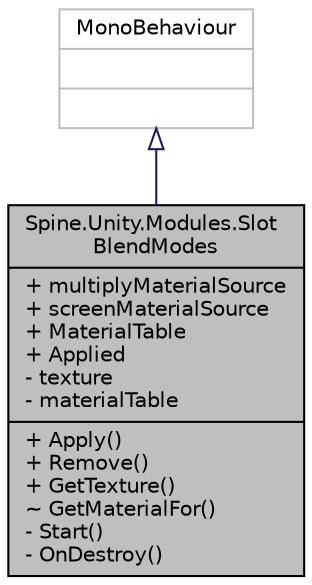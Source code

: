 digraph "Spine.Unity.Modules.SlotBlendModes"
{
 // LATEX_PDF_SIZE
  edge [fontname="Helvetica",fontsize="10",labelfontname="Helvetica",labelfontsize="10"];
  node [fontname="Helvetica",fontsize="10",shape=record];
  Node1 [label="{Spine.Unity.Modules.Slot\lBlendModes\n|+ multiplyMaterialSource\l+ screenMaterialSource\l+ MaterialTable\l+ Applied\l- texture\l- materialTable\l|+ Apply()\l+ Remove()\l+ GetTexture()\l~ GetMaterialFor()\l- Start()\l- OnDestroy()\l}",height=0.2,width=0.4,color="black", fillcolor="grey75", style="filled", fontcolor="black",tooltip=" "];
  Node2 -> Node1 [dir="back",color="midnightblue",fontsize="10",style="solid",arrowtail="onormal",fontname="Helvetica"];
  Node2 [label="{MonoBehaviour\n||}",height=0.2,width=0.4,color="grey75", fillcolor="white", style="filled",tooltip=" "];
}
